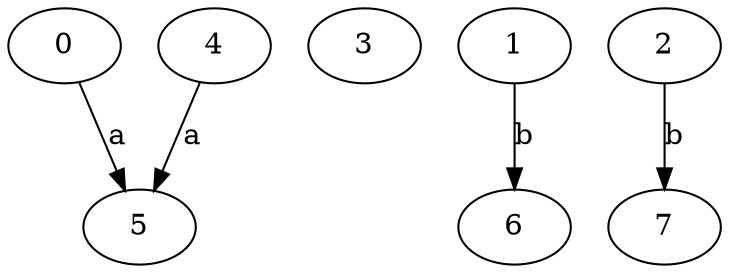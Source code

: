 strict digraph  {
0;
3;
4;
5;
6;
7;
1;
2;
0 -> 5  [label=a];
4 -> 5  [label=a];
1 -> 6  [label=b];
2 -> 7  [label=b];
}
